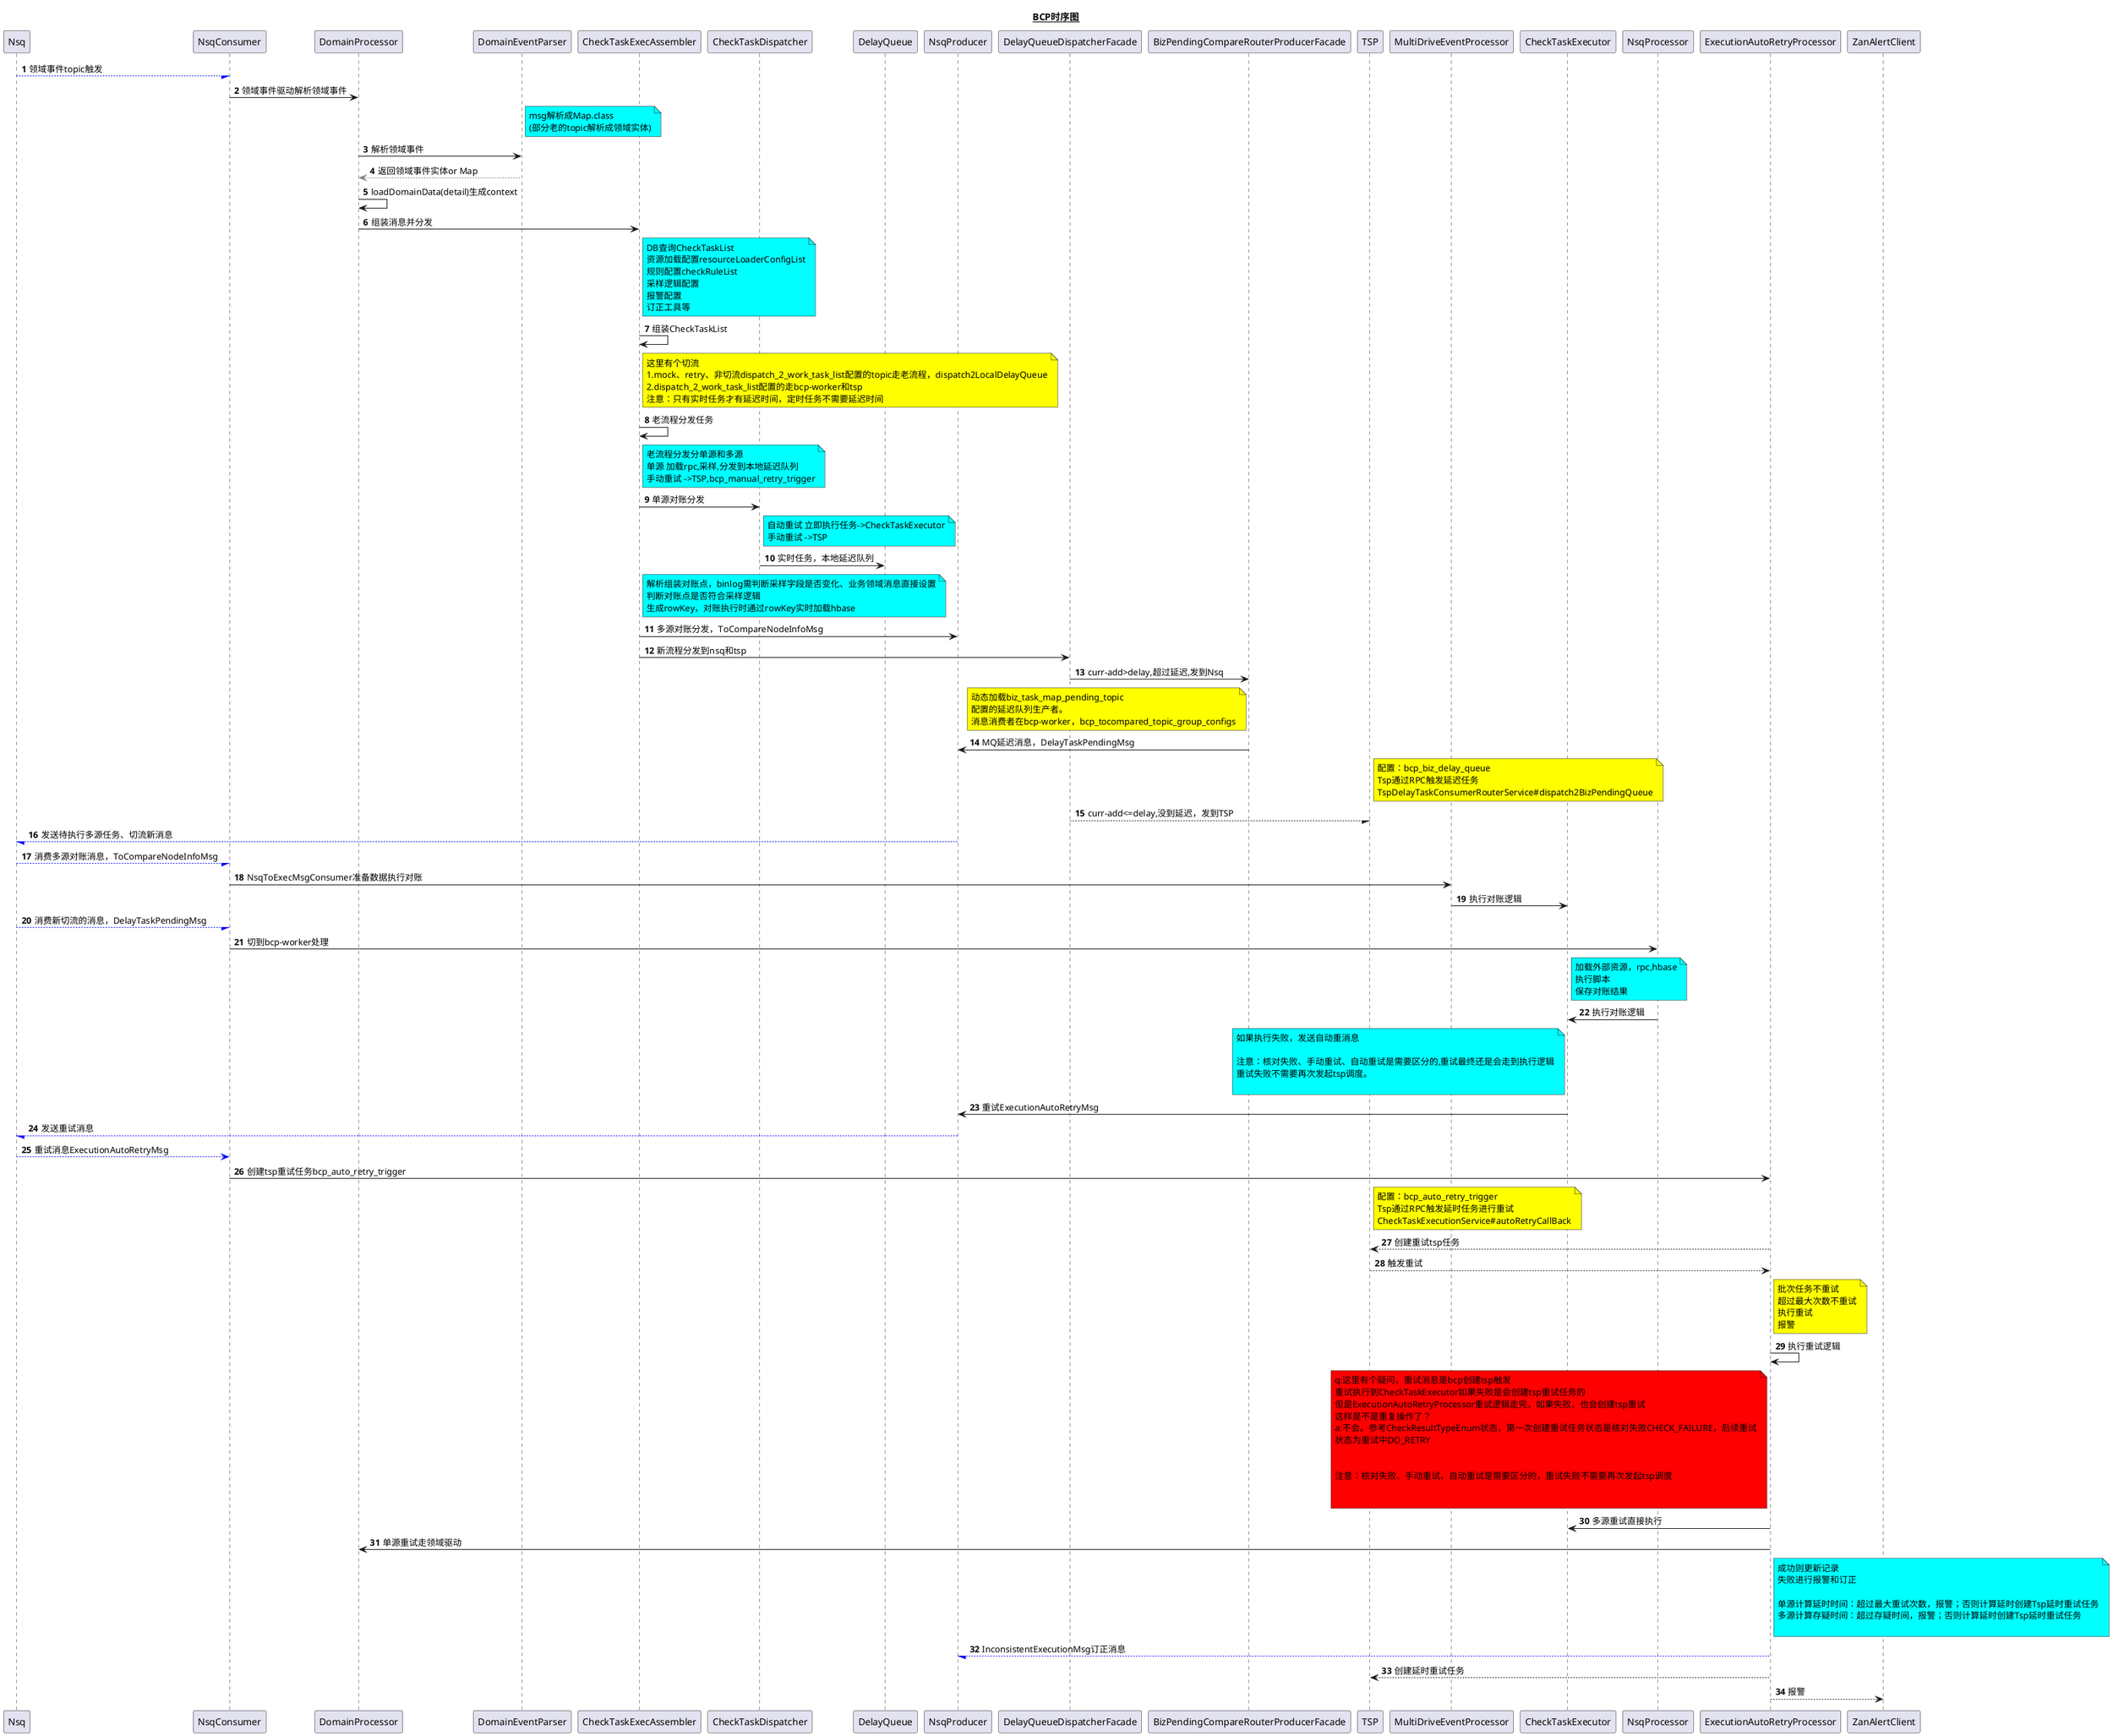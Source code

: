 @startuml

'蓝色虚线表示消息
'灰色虚线表示返回
'红色实线表示内部调用
'红色虚线表示外部调用

title __BCP时序图__
autonumber


Nsq-[#blue]-/NsqConsumer: 领域事件topic触发

NsqConsumer->DomainProcessor: 领域事件驱动解析领域事件

note right DomainEventParser #aqua
msg解析成Map.class
(部分老的topic解析成领域实体)
end note
DomainProcessor->DomainEventParser:解析领域事件
DomainProcessor <-[#grey]- DomainEventParser : 返回领域事件实体or Map

DomainProcessor-> DomainProcessor : loadDomainData(detail)生成context

DomainProcessor->CheckTaskExecAssembler:组装消息并分发

note right CheckTaskExecAssembler #aqua
DB查询CheckTaskList
资源加载配置resourceLoaderConfigList
规则配置checkRuleList
采样逻辑配置
报警配置
订正工具等
end note
CheckTaskExecAssembler -> CheckTaskExecAssembler:组装CheckTaskList


note right CheckTaskExecAssembler #yellow
这里有个切流
1.mock、retry、非切流dispatch_2_work_task_list配置的topic走老流程，dispatch2LocalDelayQueue
2.dispatch_2_work_task_list配置的走bcp-worker和tsp
注意：只有实时任务才有延迟时间，定时任务不需要延迟时间
end note


CheckTaskExecAssembler-> CheckTaskExecAssembler : 老流程分发任务

note right CheckTaskExecAssembler #aqua
老流程分发分单源和多源
单源 加载rpc,采样,分发到本地延迟队列
手动重试 ->TSP,bcp_manual_retry_trigger
end note

CheckTaskExecAssembler-> CheckTaskDispatcher : 单源对账分发

note right CheckTaskDispatcher #aqua
自动重试 立即执行任务->CheckTaskExecutor
手动重试 ->TSP
end note
CheckTaskDispatcher -> DelayQueue : 实时任务，本地延迟队列
'CheckTaskDispatcher -> NsqProducer : 定时任务，NsqOfflineTaskMsg发到nsq


note right CheckTaskExecAssembler #aqua
解析组装对账点，binlog需判断采样字段是否变化、业务领域消息直接设置
判断对账点是否符合采样逻辑
生成rowKey，对账执行时通过rowKey实时加载hbase
end note
CheckTaskExecAssembler-> NsqProducer : 多源对账分发，ToCompareNodeInfoMsg


CheckTaskExecAssembler-> DelayQueueDispatcherFacade : 新流程分发到nsq和tsp


DelayQueueDispatcherFacade -> BizPendingCompareRouterProducerFacade : curr-add>delay,超过延迟,发到Nsq
note left BizPendingCompareRouterProducerFacade #yellow
动态加载biz_task_map_pending_topic
配置的延迟队列生产者。
消息消费者在bcp-worker，bcp_tocompared_topic_group_configs
end note

BizPendingCompareRouterProducerFacade -> NsqProducer : MQ延迟消息，DelayTaskPendingMsg

note right TSP #yellow
配置：bcp_biz_delay_queue
Tsp通过RPC触发延迟任务
TspDelayTaskConsumerRouterService#dispatch2BizPendingQueue
end note
DelayQueueDispatcherFacade ---/ TSP : curr-add<=delay,没到延迟，发到TSP



NsqProducer -[#blue]-/ Nsq : 发送待执行多源任务、切流新消息


Nsq -[#blue]-/ NsqConsumer : 消费多源对账消息，ToCompareNodeInfoMsg

NsqConsumer->MultiDriveEventProcessor :NsqToExecMsgConsumer准备数据执行对账

MultiDriveEventProcessor -> CheckTaskExecutor : 执行对账逻辑

Nsq -[#blue]-/ NsqConsumer : 消费新切流的消息，DelayTaskPendingMsg

NsqConsumer->NsqProcessor : 切到bcp-worker处理


note right CheckTaskExecutor #aqua
加载外部资源，rpc,hbase
执行脚本
保存对账结果
end note
NsqProcessor-> CheckTaskExecutor : 执行对账逻辑

note left CheckTaskExecutor #aqua
如果执行失败，发送自动重消息

注意：核对失败、手动重试、自动重试是需要区分的,重试最终还是会走到执行逻辑
重试失败不需要再次发起tsp调度。

end note
CheckTaskExecutor -> NsqProducer : 重试ExecutionAutoRetryMsg


NsqProducer -[#blue]-/ Nsq: 发送重试消息

Nsq -[#blue]-> NsqConsumer : 重试消息ExecutionAutoRetryMsg


NsqConsumer -> ExecutionAutoRetryProcessor : 创建tsp重试任务bcp_auto_retry_trigger

note right TSP #yellow
配置：bcp_auto_retry_trigger
Tsp通过RPC触发延时任务进行重试
CheckTaskExecutionService#autoRetryCallBack
end note
ExecutionAutoRetryProcessor--> TSP : 创建重试tsp任务


TSP --> ExecutionAutoRetryProcessor:触发重试

note right ExecutionAutoRetryProcessor #yellow
批次任务不重试
超过最大次数不重试
执行重试
报警
end note
ExecutionAutoRetryProcessor->ExecutionAutoRetryProcessor : 执行重试逻辑

note left ExecutionAutoRetryProcessor #red
q:这里有个疑问，重试消息是bcp创建tsp触发
重试执行到CheckTaskExecutor如果失败是会创建tsp重试任务的
但是ExecutionAutoRetryProcessor重试逻辑走完，如果失败，也会创建tsp重试
这样是不是重复操作了？
a:不会。参考CheckResultTypeEnum状态，第一次创建重试任务状态是核对失败CHECK_FAILURE，后续重试
状态为重试中DO_RETRY


注意：核对失败、手动重试、自动重试是需要区分的，重试失败不需要再次发起tsp调度


end note
ExecutionAutoRetryProcessor -> CheckTaskExecutor : 多源重试直接执行

ExecutionAutoRetryProcessor -> DomainProcessor : 单源重试走领域驱动

note right ExecutionAutoRetryProcessor #aqua
成功则更新记录
失败进行报警和订正

单源计算延时时间：超过最大重试次数，报警；否则计算延时创建Tsp延时重试任务
多源计算存疑时间：超过存疑时间，报警；否则计算延时创建Tsp延时重试任务

end note
ExecutionAutoRetryProcessor -[#blue]-/ NsqProducer :InconsistentExecutionMsg订正消息

ExecutionAutoRetryProcessor --> TSP : 创建延时重试任务

ExecutionAutoRetryProcessor --> ZanAlertClient : 报警




@enduml